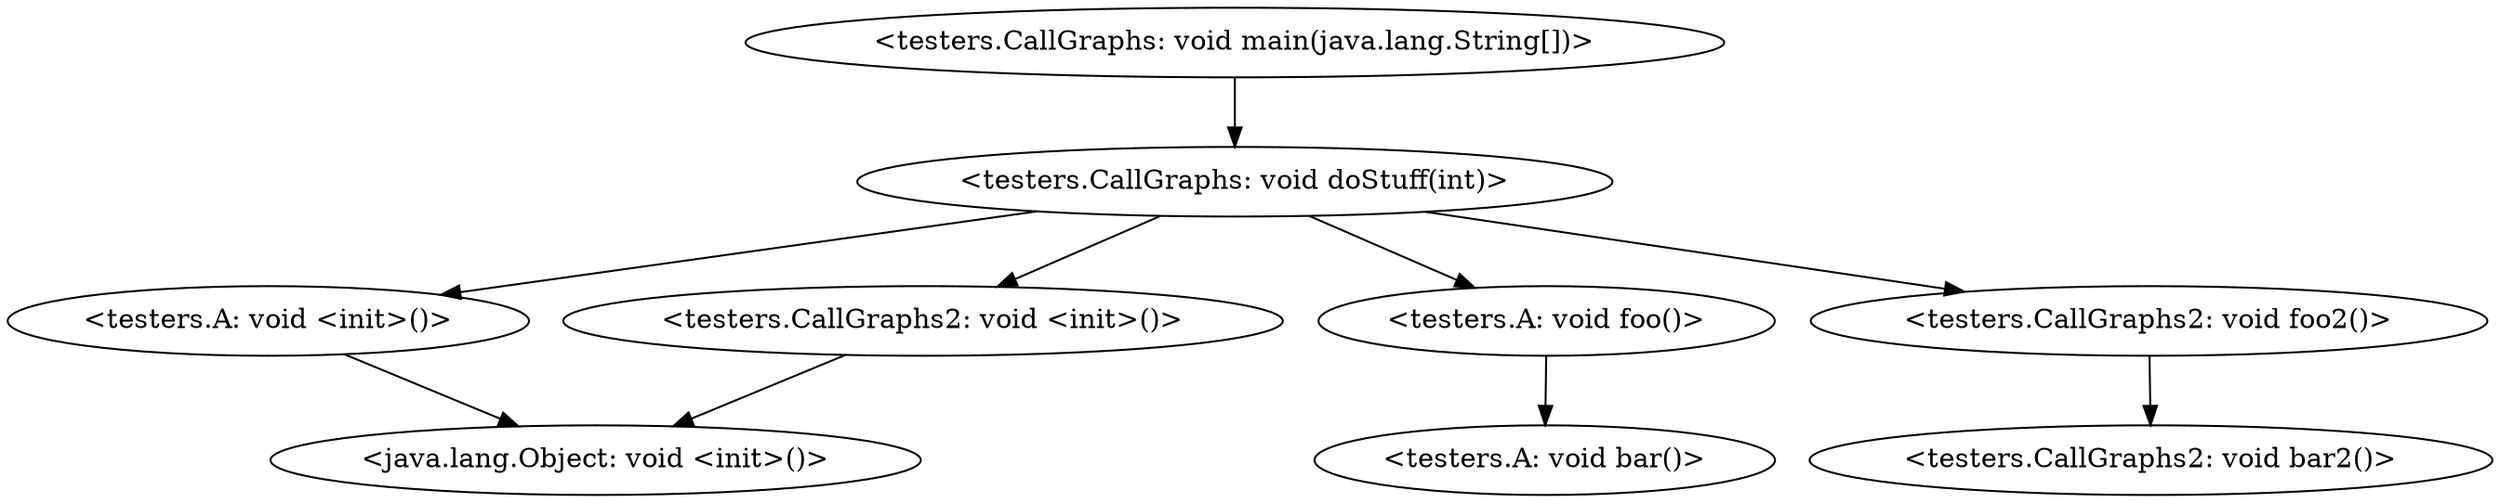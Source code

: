 digraph "call-graph" {
    "<testers.CallGraphs: void main(java.lang.String[])>"
    "<testers.CallGraphs: void doStuff(int)>"
    "<testers.CallGraphs: void main(java.lang.String[])>"->"<testers.CallGraphs: void doStuff(int)>";
    "<testers.A: void <init>()>"
    "<testers.CallGraphs: void doStuff(int)>"->"<testers.A: void <init>()>";
    "<testers.A: void foo()>"
    "<testers.CallGraphs: void doStuff(int)>"->"<testers.A: void foo()>";
    "<testers.CallGraphs2: void <init>()>"
    "<testers.CallGraphs: void doStuff(int)>"->"<testers.CallGraphs2: void <init>()>";
    "<testers.CallGraphs2: void foo2()>"
    "<testers.CallGraphs: void doStuff(int)>"->"<testers.CallGraphs2: void foo2()>";
    "<java.lang.Object: void <init>()>"
    "<testers.A: void <init>()>"->"<java.lang.Object: void <init>()>";
    "<testers.A: void bar()>"
    "<testers.A: void foo()>"->"<testers.A: void bar()>";
    "<testers.CallGraphs2: void <init>()>"->"<java.lang.Object: void <init>()>";
    "<testers.CallGraphs2: void bar2()>"
    "<testers.CallGraphs2: void foo2()>"->"<testers.CallGraphs2: void bar2()>";
}
